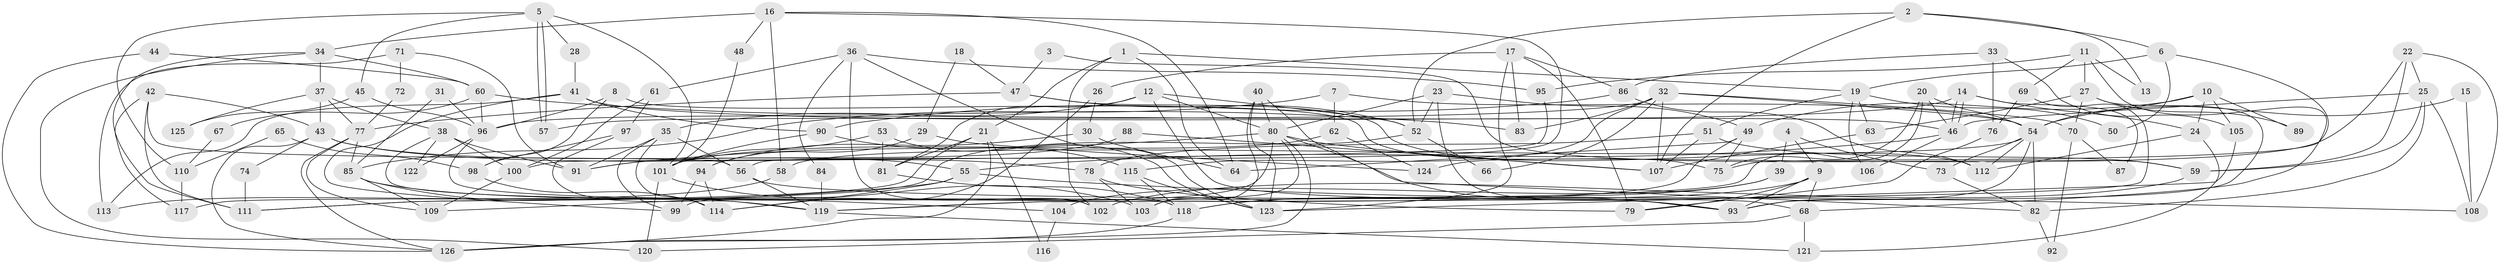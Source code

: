// coarse degree distribution, {4: 0.2, 2: 0.175, 5: 0.1625, 6: 0.075, 3: 0.1125, 8: 0.0875, 7: 0.1125, 11: 0.025, 9: 0.0375, 12: 0.0125}
// Generated by graph-tools (version 1.1) at 2025/23/03/03/25 07:23:57]
// undirected, 126 vertices, 252 edges
graph export_dot {
graph [start="1"]
  node [color=gray90,style=filled];
  1;
  2;
  3;
  4;
  5;
  6;
  7;
  8;
  9;
  10;
  11;
  12;
  13;
  14;
  15;
  16;
  17;
  18;
  19;
  20;
  21;
  22;
  23;
  24;
  25;
  26;
  27;
  28;
  29;
  30;
  31;
  32;
  33;
  34;
  35;
  36;
  37;
  38;
  39;
  40;
  41;
  42;
  43;
  44;
  45;
  46;
  47;
  48;
  49;
  50;
  51;
  52;
  53;
  54;
  55;
  56;
  57;
  58;
  59;
  60;
  61;
  62;
  63;
  64;
  65;
  66;
  67;
  68;
  69;
  70;
  71;
  72;
  73;
  74;
  75;
  76;
  77;
  78;
  79;
  80;
  81;
  82;
  83;
  84;
  85;
  86;
  87;
  88;
  89;
  90;
  91;
  92;
  93;
  94;
  95;
  96;
  97;
  98;
  99;
  100;
  101;
  102;
  103;
  104;
  105;
  106;
  107;
  108;
  109;
  110;
  111;
  112;
  113;
  114;
  115;
  116;
  117;
  118;
  119;
  120;
  121;
  122;
  123;
  124;
  125;
  126;
  1 -- 19;
  1 -- 21;
  1 -- 64;
  1 -- 102;
  2 -- 107;
  2 -- 52;
  2 -- 6;
  2 -- 13;
  3 -- 47;
  3 -- 59;
  4 -- 9;
  4 -- 73;
  4 -- 39;
  5 -- 57;
  5 -- 57;
  5 -- 101;
  5 -- 28;
  5 -- 45;
  5 -- 110;
  6 -- 75;
  6 -- 19;
  6 -- 50;
  7 -- 85;
  7 -- 54;
  7 -- 62;
  8 -- 96;
  8 -- 75;
  8 -- 98;
  9 -- 68;
  9 -- 93;
  9 -- 79;
  9 -- 118;
  10 -- 24;
  10 -- 49;
  10 -- 54;
  10 -- 89;
  10 -- 105;
  11 -- 27;
  11 -- 68;
  11 -- 13;
  11 -- 69;
  11 -- 95;
  12 -- 35;
  12 -- 52;
  12 -- 68;
  12 -- 80;
  12 -- 81;
  14 -- 96;
  14 -- 46;
  14 -- 46;
  14 -- 24;
  14 -- 87;
  15 -- 54;
  15 -- 108;
  16 -- 34;
  16 -- 56;
  16 -- 48;
  16 -- 58;
  16 -- 64;
  17 -- 79;
  17 -- 86;
  17 -- 26;
  17 -- 83;
  17 -- 123;
  18 -- 47;
  18 -- 29;
  19 -- 51;
  19 -- 50;
  19 -- 63;
  19 -- 106;
  20 -- 54;
  20 -- 46;
  20 -- 75;
  20 -- 117;
  21 -- 81;
  21 -- 126;
  21 -- 111;
  21 -- 116;
  22 -- 59;
  22 -- 25;
  22 -- 108;
  22 -- 124;
  23 -- 93;
  23 -- 49;
  23 -- 52;
  23 -- 80;
  24 -- 112;
  24 -- 121;
  25 -- 59;
  25 -- 108;
  25 -- 46;
  25 -- 82;
  26 -- 30;
  26 -- 114;
  27 -- 93;
  27 -- 63;
  27 -- 70;
  27 -- 89;
  28 -- 41;
  29 -- 94;
  29 -- 124;
  30 -- 94;
  30 -- 64;
  31 -- 96;
  31 -- 85;
  32 -- 115;
  32 -- 54;
  32 -- 57;
  32 -- 66;
  32 -- 70;
  32 -- 83;
  32 -- 107;
  33 -- 76;
  33 -- 105;
  33 -- 86;
  34 -- 37;
  34 -- 111;
  34 -- 60;
  34 -- 120;
  35 -- 99;
  35 -- 114;
  35 -- 56;
  35 -- 91;
  36 -- 123;
  36 -- 102;
  36 -- 61;
  36 -- 84;
  36 -- 95;
  37 -- 38;
  37 -- 43;
  37 -- 77;
  37 -- 125;
  38 -- 91;
  38 -- 100;
  38 -- 102;
  38 -- 122;
  39 -- 118;
  39 -- 104;
  40 -- 103;
  40 -- 80;
  40 -- 93;
  40 -- 123;
  41 -- 90;
  41 -- 46;
  41 -- 99;
  41 -- 113;
  42 -- 56;
  42 -- 43;
  42 -- 111;
  42 -- 117;
  43 -- 126;
  43 -- 55;
  43 -- 74;
  43 -- 78;
  44 -- 60;
  44 -- 126;
  45 -- 96;
  45 -- 125;
  46 -- 55;
  46 -- 106;
  47 -- 112;
  47 -- 52;
  47 -- 77;
  48 -- 101;
  49 -- 64;
  49 -- 119;
  49 -- 75;
  51 -- 107;
  51 -- 78;
  51 -- 59;
  52 -- 111;
  52 -- 66;
  53 -- 123;
  53 -- 81;
  53 -- 101;
  54 -- 82;
  54 -- 58;
  54 -- 73;
  54 -- 93;
  54 -- 112;
  55 -- 109;
  55 -- 108;
  55 -- 114;
  56 -- 93;
  56 -- 119;
  58 -- 113;
  59 -- 102;
  60 -- 83;
  60 -- 67;
  60 -- 96;
  61 -- 97;
  61 -- 100;
  62 -- 101;
  62 -- 124;
  63 -- 107;
  65 -- 110;
  65 -- 98;
  67 -- 110;
  68 -- 121;
  68 -- 120;
  69 -- 119;
  69 -- 76;
  70 -- 87;
  70 -- 92;
  71 -- 113;
  71 -- 91;
  71 -- 72;
  72 -- 77;
  73 -- 82;
  74 -- 111;
  76 -- 79;
  77 -- 85;
  77 -- 109;
  77 -- 126;
  78 -- 103;
  78 -- 79;
  80 -- 82;
  80 -- 91;
  80 -- 99;
  80 -- 103;
  80 -- 107;
  80 -- 126;
  81 -- 118;
  82 -- 92;
  84 -- 119;
  85 -- 109;
  85 -- 104;
  85 -- 119;
  86 -- 90;
  86 -- 112;
  88 -- 91;
  88 -- 107;
  90 -- 115;
  90 -- 101;
  94 -- 114;
  94 -- 99;
  95 -- 100;
  96 -- 118;
  96 -- 122;
  97 -- 98;
  97 -- 119;
  98 -- 114;
  100 -- 109;
  101 -- 120;
  101 -- 103;
  104 -- 116;
  105 -- 123;
  110 -- 117;
  115 -- 123;
  115 -- 118;
  118 -- 126;
  119 -- 121;
}
